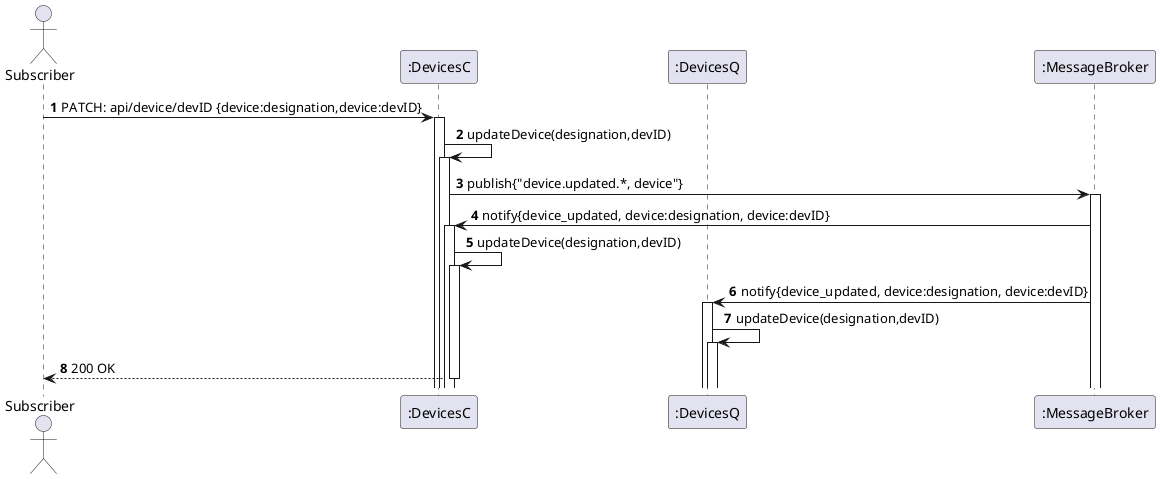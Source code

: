 @startuml
'https://plantuml.com/sequence-diagram
autoactivate on
autonumber

actor "Subscriber" as Subscriber
participant ":DevicesC" as DevicesC
participant ":DevicesQ" as DevicesQ
'/participant ":SubscriptionsQ" as SubscriptionsQ
'/participant ":SubscriptionsC" as SubscriptionsC
participant ":MessageBroker" as MB


Subscriber -> DevicesC: PATCH: api/device/devID {device:designation,device:devID}

DevicesC -> DevicesC: updateDevice(designation,devID)
DevicesC -> MB: publish{"device.updated.*, device"}

MB -> DevicesC:notify{device_updated, device:designation, device:devID}
DevicesC -> DevicesC:updateDevice(designation,devID)

MB -> DevicesQ:notify{device_updated, device:designation, device:devID}
DevicesQ -> DevicesQ:updateDevice(designation,devID)

'/MB -> SubscriptionsQ:notify{device_updated, device:designation, device:devID}
'/SubscriptionsQ -> SubscriptionsQ:updateDevice(designation,devID)

'/MB -> SubscriptionsC:notify{device_updated, device:designation, device:devID}
'/SubscriptionsC -> SubscriptionsC:updateDevice(designation,devID)



DevicesC --> Subscriber: 200 OK

@enduml